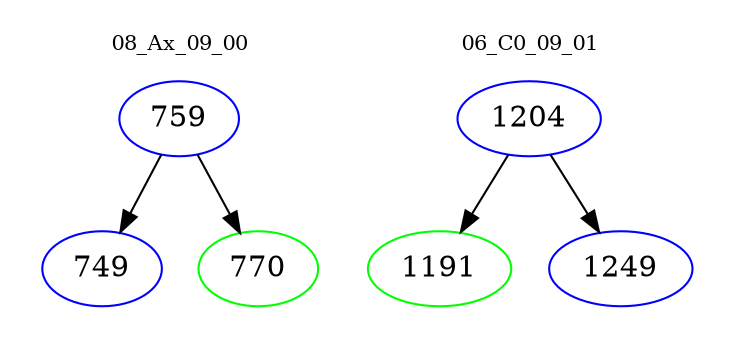 digraph{
subgraph cluster_0 {
color = white
label = "08_Ax_09_00";
fontsize=10;
T0_759 [label="759", color="blue"]
T0_759 -> T0_749 [color="black"]
T0_749 [label="749", color="blue"]
T0_759 -> T0_770 [color="black"]
T0_770 [label="770", color="green"]
}
subgraph cluster_1 {
color = white
label = "06_C0_09_01";
fontsize=10;
T1_1204 [label="1204", color="blue"]
T1_1204 -> T1_1191 [color="black"]
T1_1191 [label="1191", color="green"]
T1_1204 -> T1_1249 [color="black"]
T1_1249 [label="1249", color="blue"]
}
}
